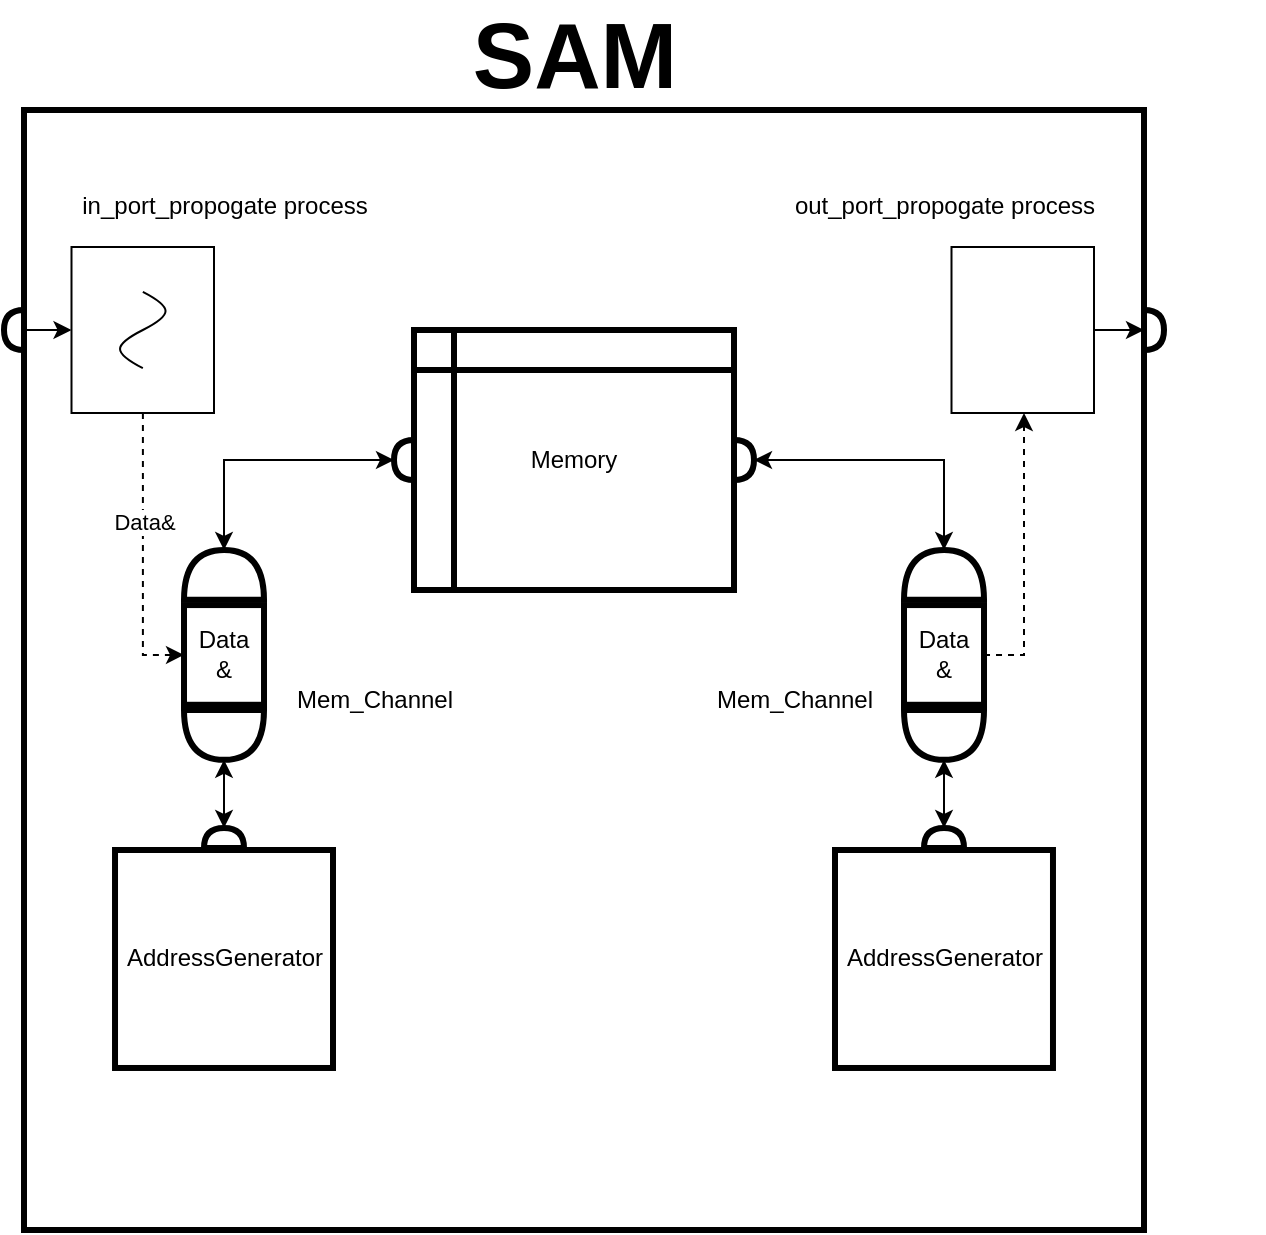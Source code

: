<mxfile version="13.1.3">
    <diagram id="6hGFLwfOUW9BJ-s0fimq" name="Page-1">
        <mxGraphModel dx="2219" dy="796" grid="1" gridSize="10" guides="1" tooltips="1" connect="1" arrows="1" fold="1" page="1" pageScale="1" pageWidth="827" pageHeight="1169" math="0" shadow="0">
            <root>
                <mxCell id="0"/>
                <mxCell id="1" parent="0"/>
                <mxCell id="61" value="" style="group" vertex="1" connectable="0" parent="1">
                    <mxGeometry x="320" y="50" width="630" height="602" as="geometry"/>
                </mxCell>
                <mxCell id="47" value="" style="group" parent="61" vertex="1" connectable="0">
                    <mxGeometry width="630" height="602" as="geometry"/>
                </mxCell>
                <mxCell id="41" value="" style="whiteSpace=wrap;html=1;aspect=fixed;strokeWidth=3;fillColor=none;" parent="47" vertex="1">
                    <mxGeometry x="10" y="42" width="560" height="560" as="geometry"/>
                </mxCell>
                <mxCell id="3" value="Memory" style="shape=internalStorage;whiteSpace=wrap;html=1;backgroundOutline=1;strokeWidth=3;fillColor=none;" parent="47" vertex="1">
                    <mxGeometry x="205" y="152" width="160" height="130" as="geometry"/>
                </mxCell>
                <mxCell id="10" value="" style="group" parent="47" vertex="1" connectable="0">
                    <mxGeometry x="90.003" y="261.997" width="40.006" height="104.928" as="geometry"/>
                </mxCell>
                <mxCell id="4" value="" style="shape=or;whiteSpace=wrap;html=1;strokeWidth=3;fillColor=none;rotation=-90;" parent="10" vertex="1">
                    <mxGeometry x="7.537" y="-7.537" width="24.928" height="40.002" as="geometry"/>
                </mxCell>
                <mxCell id="5" value="Data&lt;br&gt;&amp;amp;" style="rounded=0;whiteSpace=wrap;html=1;strokeWidth=3;fillColor=none;rotation=90;horizontal=0;direction=north;" parent="10" vertex="1">
                    <mxGeometry x="-4.923" y="32.463" width="49.856" height="40.002" as="geometry"/>
                </mxCell>
                <mxCell id="6" value="" style="shape=or;whiteSpace=wrap;html=1;strokeWidth=3;fillColor=none;rotation=90;" parent="10" vertex="1">
                    <mxGeometry x="7.537" y="72.463" width="24.928" height="40.002" as="geometry"/>
                </mxCell>
                <mxCell id="14" value="" style="shape=or;whiteSpace=wrap;html=1;strokeWidth=3;fillColor=#ffffff;rotation=-180;" parent="47" vertex="1">
                    <mxGeometry x="195" y="207" width="10" height="20" as="geometry"/>
                </mxCell>
                <mxCell id="16" style="edgeStyle=orthogonalEdgeStyle;rounded=0;orthogonalLoop=1;jettySize=auto;html=1;exitX=1;exitY=0.5;exitDx=0;exitDy=0;exitPerimeter=0;entryX=1;entryY=0.5;entryDx=0;entryDy=0;entryPerimeter=0;startArrow=classic;startFill=1;" parent="47" source="4" target="14" edge="1">
                    <mxGeometry relative="1" as="geometry"/>
                </mxCell>
                <mxCell id="19" value="" style="shape=or;whiteSpace=wrap;html=1;strokeWidth=3;fillColor=#ffffff;rotation=0;" parent="47" vertex="1">
                    <mxGeometry x="365" y="207" width="10" height="20" as="geometry"/>
                </mxCell>
                <mxCell id="20" value="" style="group" parent="47" vertex="1" connectable="0">
                    <mxGeometry x="450.003" y="261.997" width="40.006" height="104.928" as="geometry"/>
                </mxCell>
                <mxCell id="21" value="" style="shape=or;whiteSpace=wrap;html=1;strokeWidth=3;fillColor=none;rotation=-90;" parent="20" vertex="1">
                    <mxGeometry x="7.537" y="-7.537" width="24.928" height="40.002" as="geometry"/>
                </mxCell>
                <mxCell id="22" value="Data&lt;br&gt;&amp;amp;" style="rounded=0;whiteSpace=wrap;html=1;strokeWidth=3;fillColor=none;rotation=90;horizontal=0;direction=north;" parent="20" vertex="1">
                    <mxGeometry x="-4.923" y="32.463" width="49.856" height="40.002" as="geometry"/>
                </mxCell>
                <mxCell id="23" value="" style="shape=or;whiteSpace=wrap;html=1;strokeWidth=3;fillColor=none;rotation=90;" parent="20" vertex="1">
                    <mxGeometry x="7.537" y="72.463" width="24.928" height="40.002" as="geometry"/>
                </mxCell>
                <mxCell id="24" style="edgeStyle=orthogonalEdgeStyle;rounded=0;orthogonalLoop=1;jettySize=auto;html=1;entryX=1;entryY=0.5;entryDx=0;entryDy=0;entryPerimeter=0;startArrow=classic;startFill=1;" parent="47" source="19" target="21" edge="1">
                    <mxGeometry relative="1" as="geometry"/>
                </mxCell>
                <mxCell id="25" value="AddressGenerator" style="whiteSpace=wrap;html=1;aspect=fixed;strokeWidth=3;fillColor=none;" parent="47" vertex="1">
                    <mxGeometry x="55.51" y="412" width="108.99" height="108.99" as="geometry"/>
                </mxCell>
                <mxCell id="30" style="edgeStyle=orthogonalEdgeStyle;rounded=0;orthogonalLoop=1;jettySize=auto;html=1;entryX=1;entryY=0.5;entryDx=0;entryDy=0;entryPerimeter=0;startArrow=classic;startFill=1;" parent="47" source="27" target="6" edge="1">
                    <mxGeometry relative="1" as="geometry"/>
                </mxCell>
                <mxCell id="27" value="" style="shape=or;whiteSpace=wrap;html=1;strokeWidth=3;fillColor=#ffffff;rotation=-90;" parent="47" vertex="1">
                    <mxGeometry x="105" y="396" width="10" height="20" as="geometry"/>
                </mxCell>
                <mxCell id="31" style="edgeStyle=orthogonalEdgeStyle;rounded=0;orthogonalLoop=1;jettySize=auto;html=1;entryX=1;entryY=0.5;entryDx=0;entryDy=0;entryPerimeter=0;startArrow=classic;startFill=1;" parent="47" source="29" target="23" edge="1">
                    <mxGeometry relative="1" as="geometry"/>
                </mxCell>
                <mxCell id="29" value="" style="shape=or;whiteSpace=wrap;html=1;strokeWidth=3;fillColor=#ffffff;rotation=-90;" parent="47" vertex="1">
                    <mxGeometry x="465" y="396" width="10" height="20" as="geometry"/>
                </mxCell>
                <mxCell id="37" value="Mem_Channel" style="text;html=1;align=center;verticalAlign=middle;resizable=0;points=[];autosize=1;" parent="47" vertex="1">
                    <mxGeometry x="140" y="326.93" width="90" height="20" as="geometry"/>
                </mxCell>
                <mxCell id="38" value="Mem_Channel" style="text;html=1;align=center;verticalAlign=middle;resizable=0;points=[];autosize=1;" parent="47" vertex="1">
                    <mxGeometry x="350" y="326.93" width="90" height="20" as="geometry"/>
                </mxCell>
                <mxCell id="39" value="AddressGenerator" style="whiteSpace=wrap;html=1;aspect=fixed;strokeWidth=3;fillColor=none;" parent="47" vertex="1">
                    <mxGeometry x="415.5" y="412" width="108.99" height="108.99" as="geometry"/>
                </mxCell>
                <mxCell id="53" style="edgeStyle=orthogonalEdgeStyle;rounded=0;orthogonalLoop=1;jettySize=auto;html=1;" edge="1" parent="47" source="44" target="50">
                    <mxGeometry relative="1" as="geometry"/>
                </mxCell>
                <mxCell id="44" value="" style="shape=or;whiteSpace=wrap;html=1;strokeWidth=3;fillColor=#ffffff;rotation=-180;" parent="47" vertex="1">
                    <mxGeometry y="142" width="10" height="20" as="geometry"/>
                </mxCell>
                <mxCell id="45" value="" style="shape=or;whiteSpace=wrap;html=1;strokeWidth=3;fillColor=#ffffff;rotation=0;" parent="47" vertex="1">
                    <mxGeometry x="570" y="142" width="10" height="20" as="geometry"/>
                </mxCell>
                <mxCell id="46" value="&lt;b&gt;&lt;font style=&quot;font-size: 46px&quot;&gt;SAM&lt;/font&gt;&lt;/b&gt;" style="text;html=1;align=center;verticalAlign=middle;resizable=0;points=[];autosize=1;" parent="47" vertex="1">
                    <mxGeometry x="225" width="120" height="30" as="geometry"/>
                </mxCell>
                <mxCell id="51" value="" style="group" vertex="1" connectable="0" parent="47">
                    <mxGeometry x="33.75" y="110.5" width="71.25" height="83" as="geometry"/>
                </mxCell>
                <mxCell id="49" value="" style="pointerEvents=1;verticalLabelPosition=bottom;shadow=0;dashed=0;align=center;html=1;verticalAlign=top;shape=mxgraph.electrical.waveforms.sine_wave;rotation=90;" vertex="1" parent="51">
                    <mxGeometry x="16.55" y="26.28" width="38.16" height="30.44" as="geometry"/>
                </mxCell>
                <mxCell id="50" value="" style="rounded=0;whiteSpace=wrap;html=1;fillColor=none;" vertex="1" parent="51">
                    <mxGeometry width="71.25" height="83" as="geometry"/>
                </mxCell>
                <mxCell id="54" style="edgeStyle=orthogonalEdgeStyle;rounded=0;orthogonalLoop=1;jettySize=auto;html=1;entryX=0;entryY=0.5;entryDx=0;entryDy=0;startArrow=none;startFill=0;endArrow=classic;endFill=1;dashed=1;" edge="1" parent="47" source="50" target="5">
                    <mxGeometry relative="1" as="geometry"/>
                </mxCell>
                <mxCell id="55" value="Data&amp;amp;" style="edgeLabel;html=1;align=center;verticalAlign=middle;resizable=0;points=[];" vertex="1" connectable="0" parent="54">
                    <mxGeometry x="-0.23" relative="1" as="geometry">
                        <mxPoint as="offset"/>
                    </mxGeometry>
                </mxCell>
                <mxCell id="56" value="in_port_propogate process" style="text;html=1;align=center;verticalAlign=middle;resizable=0;points=[];autosize=1;" vertex="1" parent="47">
                    <mxGeometry x="30" y="80" width="160" height="20" as="geometry"/>
                </mxCell>
                <mxCell id="60" style="edgeStyle=orthogonalEdgeStyle;rounded=0;orthogonalLoop=1;jettySize=auto;html=1;entryX=0;entryY=0.5;entryDx=0;entryDy=0;entryPerimeter=0;startArrow=none;startFill=0;endArrow=classic;endFill=1;" edge="1" parent="47" source="57" target="45">
                    <mxGeometry relative="1" as="geometry"/>
                </mxCell>
                <mxCell id="57" value="" style="rounded=0;whiteSpace=wrap;html=1;fillColor=none;" vertex="1" parent="47">
                    <mxGeometry x="473.75" y="110.5" width="71.25" height="83" as="geometry"/>
                </mxCell>
                <mxCell id="58" value="out_port_propogate process" style="text;html=1;align=center;verticalAlign=middle;resizable=0;points=[];autosize=1;" vertex="1" parent="47">
                    <mxGeometry x="384.99" y="80" width="170" height="20" as="geometry"/>
                </mxCell>
                <mxCell id="59" style="edgeStyle=orthogonalEdgeStyle;rounded=0;orthogonalLoop=1;jettySize=auto;html=1;dashed=1;startArrow=none;startFill=0;endArrow=classic;endFill=1;" edge="1" parent="47" source="22" target="57">
                    <mxGeometry relative="1" as="geometry">
                        <Array as="points">
                            <mxPoint x="510" y="315"/>
                        </Array>
                    </mxGeometry>
                </mxCell>
            </root>
        </mxGraphModel>
    </diagram>
</mxfile>